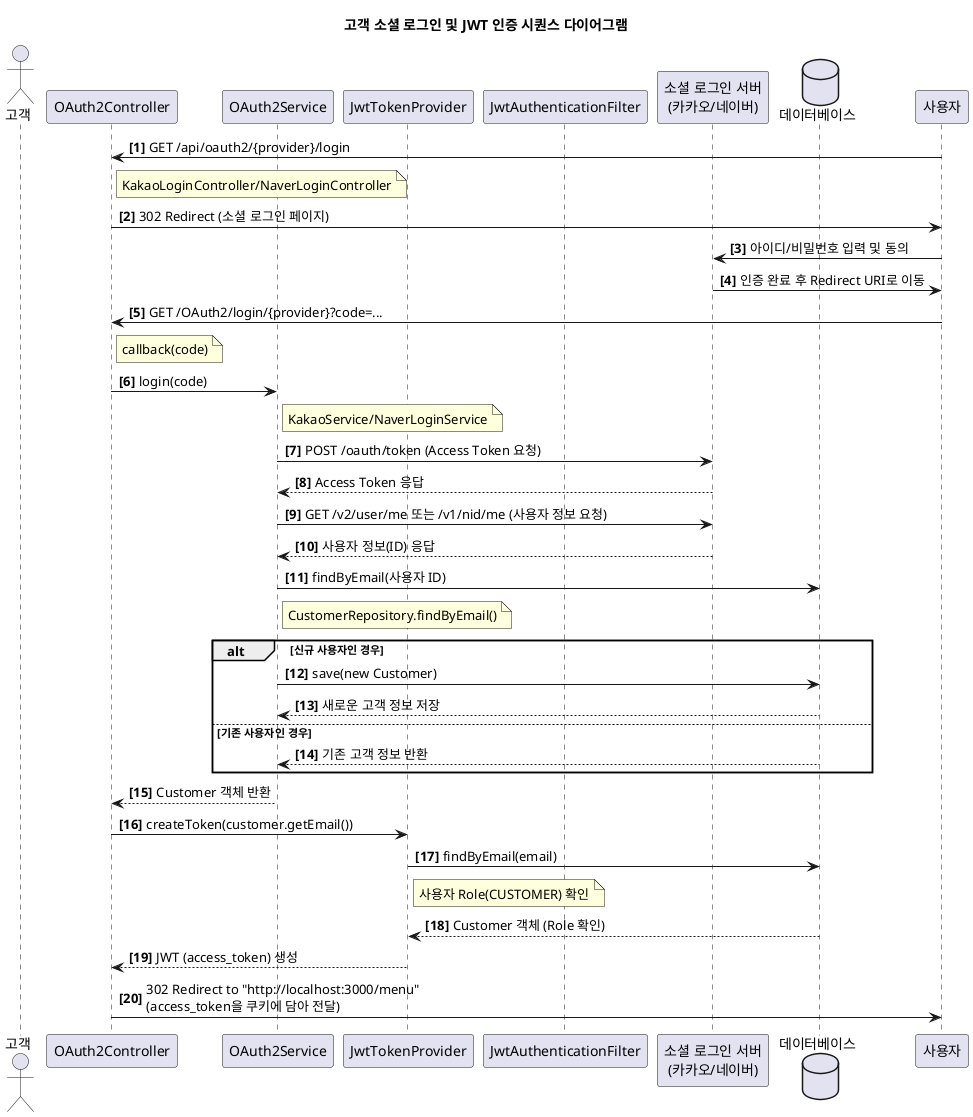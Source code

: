 @startuml
'https://plantuml.com/sequence-diagram

title 고객 소셜 로그인 및 JWT 인증 시퀀스 다이어그램

autonumber "<b>[0]"

actor 고객

participant "OAuth2Controller" as Controller
participant "OAuth2Service" as Service
participant "JwtTokenProvider" as JwtProvider
participant "JwtAuthenticationFilter" as JwtFilter
participant "소셜 로그인 서버\n(카카오/네이버)" as OAuthServer
database "데이터베이스" as DB


사용자 -> Controller: GET /api/oauth2/{provider}/login
note right of Controller: KakaoLoginController/NaverLoginController

Controller -> 사용자: 302 Redirect (소셜 로그인 페이지)

사용자 -> OAuthServer: 아이디/비밀번호 입력 및 동의
OAuthServer -> 사용자: 인증 완료 후 Redirect URI로 이동

사용자 -> Controller: GET /OAuth2/login/{provider}?code=...
note right of Controller: callback(code)

Controller -> Service: login(code)
note right of Service: KakaoService/NaverLoginService

Service -> OAuthServer: POST /oauth/token (Access Token 요청)
OAuthServer --> Service: Access Token 응답

Service -> OAuthServer: GET /v2/user/me 또는 /v1/nid/me (사용자 정보 요청)
OAuthServer --> Service: 사용자 정보(ID) 응답

Service -> DB: findByEmail(사용자 ID)
note right of Service: CustomerRepository.findByEmail()

alt 신규 사용자인 경우
    Service -> DB: save(new Customer)
    DB --> Service: 새로운 고객 정보 저장
else 기존 사용자인 경우
    DB --> Service: 기존 고객 정보 반환
end

Service --> Controller: Customer 객체 반환

Controller -> JwtProvider: createToken(customer.getEmail())
JwtProvider -> DB: findByEmail(email)
note right of JwtProvider: 사용자 Role(CUSTOMER) 확인
DB --> JwtProvider: Customer 객체 (Role 확인)
JwtProvider --> Controller: JWT (access_token) 생성

Controller -> 사용자: 302 Redirect to "http://localhost:3000/menu"\n(access_token을 쿠키에 담아 전달)

@enduml